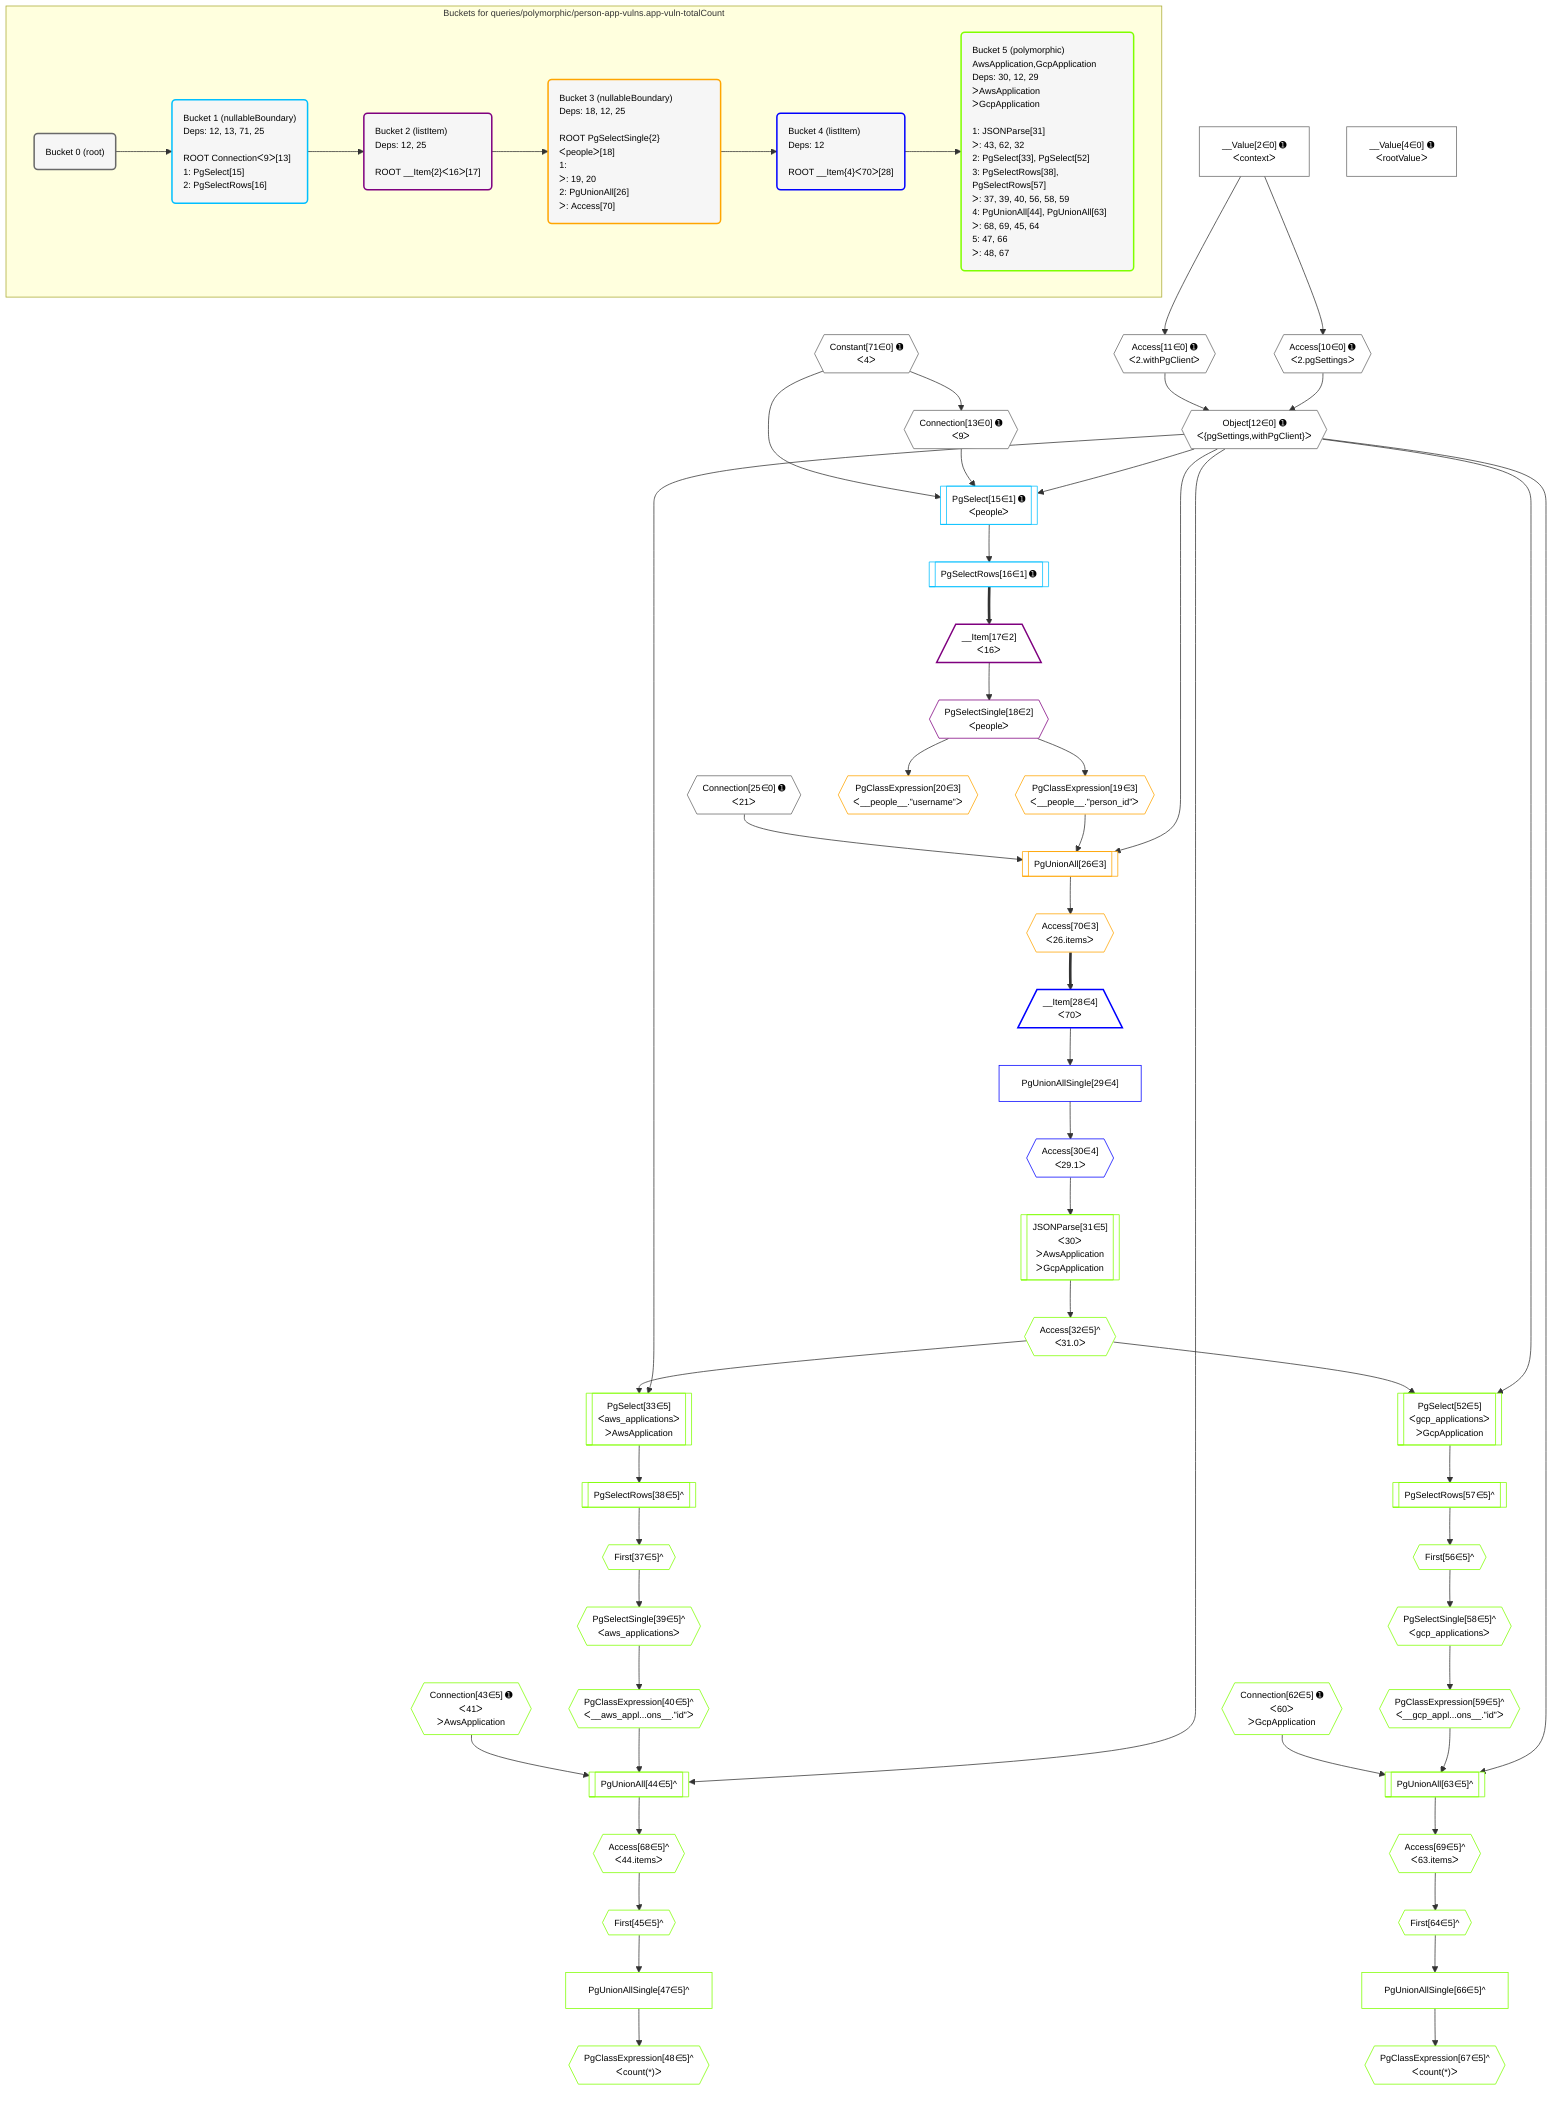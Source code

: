 %%{init: {'themeVariables': { 'fontSize': '12px'}}}%%
graph TD
    classDef path fill:#eee,stroke:#000,color:#000
    classDef plan fill:#fff,stroke-width:1px,color:#000
    classDef itemplan fill:#fff,stroke-width:2px,color:#000
    classDef unbatchedplan fill:#dff,stroke-width:1px,color:#000
    classDef sideeffectplan fill:#fcc,stroke-width:2px,color:#000
    classDef bucket fill:#f6f6f6,color:#000,stroke-width:2px,text-align:left


    %% plan dependencies
    Object12{{"Object[12∈0] ➊<br />ᐸ{pgSettings,withPgClient}ᐳ"}}:::plan
    Access10{{"Access[10∈0] ➊<br />ᐸ2.pgSettingsᐳ"}}:::plan
    Access11{{"Access[11∈0] ➊<br />ᐸ2.withPgClientᐳ"}}:::plan
    Access10 & Access11 --> Object12
    __Value2["__Value[2∈0] ➊<br />ᐸcontextᐳ"]:::plan
    __Value2 --> Access10
    __Value2 --> Access11
    Connection13{{"Connection[13∈0] ➊<br />ᐸ9ᐳ"}}:::plan
    Constant71{{"Constant[71∈0] ➊<br />ᐸ4ᐳ"}}:::plan
    Constant71 --> Connection13
    __Value4["__Value[4∈0] ➊<br />ᐸrootValueᐳ"]:::plan
    Connection25{{"Connection[25∈0] ➊<br />ᐸ21ᐳ"}}:::plan
    PgSelect15[["PgSelect[15∈1] ➊<br />ᐸpeopleᐳ"]]:::plan
    Object12 & Connection13 & Constant71 --> PgSelect15
    PgSelectRows16[["PgSelectRows[16∈1] ➊"]]:::plan
    PgSelect15 --> PgSelectRows16
    __Item17[/"__Item[17∈2]<br />ᐸ16ᐳ"\]:::itemplan
    PgSelectRows16 ==> __Item17
    PgSelectSingle18{{"PgSelectSingle[18∈2]<br />ᐸpeopleᐳ"}}:::plan
    __Item17 --> PgSelectSingle18
    PgUnionAll26[["PgUnionAll[26∈3]"]]:::plan
    PgClassExpression19{{"PgClassExpression[19∈3]<br />ᐸ__people__.”person_id”ᐳ"}}:::plan
    Object12 & PgClassExpression19 & Connection25 --> PgUnionAll26
    PgSelectSingle18 --> PgClassExpression19
    PgClassExpression20{{"PgClassExpression[20∈3]<br />ᐸ__people__.”username”ᐳ"}}:::plan
    PgSelectSingle18 --> PgClassExpression20
    Access70{{"Access[70∈3]<br />ᐸ26.itemsᐳ"}}:::plan
    PgUnionAll26 --> Access70
    __Item28[/"__Item[28∈4]<br />ᐸ70ᐳ"\]:::itemplan
    Access70 ==> __Item28
    PgUnionAllSingle29["PgUnionAllSingle[29∈4]"]:::plan
    __Item28 --> PgUnionAllSingle29
    Access30{{"Access[30∈4]<br />ᐸ29.1ᐳ"}}:::plan
    PgUnionAllSingle29 --> Access30
    PgUnionAll44[["PgUnionAll[44∈5]^"]]:::plan
    PgClassExpression40{{"PgClassExpression[40∈5]^<br />ᐸ__aws_appl...ons__.”id”ᐳ"}}:::plan
    Connection43{{"Connection[43∈5] ➊<br />ᐸ41ᐳ<br />ᐳAwsApplication"}}:::plan
    Object12 & PgClassExpression40 & Connection43 --> PgUnionAll44
    PgUnionAll63[["PgUnionAll[63∈5]^"]]:::plan
    PgClassExpression59{{"PgClassExpression[59∈5]^<br />ᐸ__gcp_appl...ons__.”id”ᐳ"}}:::plan
    Connection62{{"Connection[62∈5] ➊<br />ᐸ60ᐳ<br />ᐳGcpApplication"}}:::plan
    Object12 & PgClassExpression59 & Connection62 --> PgUnionAll63
    PgSelect33[["PgSelect[33∈5]<br />ᐸaws_applicationsᐳ<br />ᐳAwsApplication"]]:::plan
    Access32{{"Access[32∈5]^<br />ᐸ31.0ᐳ"}}:::plan
    Object12 & Access32 --> PgSelect33
    PgSelect52[["PgSelect[52∈5]<br />ᐸgcp_applicationsᐳ<br />ᐳGcpApplication"]]:::plan
    Object12 & Access32 --> PgSelect52
    JSONParse31[["JSONParse[31∈5]<br />ᐸ30ᐳ<br />ᐳAwsApplication<br />ᐳGcpApplication"]]:::plan
    Access30 --> JSONParse31
    JSONParse31 --> Access32
    First37{{"First[37∈5]^"}}:::plan
    PgSelectRows38[["PgSelectRows[38∈5]^"]]:::plan
    PgSelectRows38 --> First37
    PgSelect33 --> PgSelectRows38
    PgSelectSingle39{{"PgSelectSingle[39∈5]^<br />ᐸaws_applicationsᐳ"}}:::plan
    First37 --> PgSelectSingle39
    PgSelectSingle39 --> PgClassExpression40
    First45{{"First[45∈5]^"}}:::plan
    Access68{{"Access[68∈5]^<br />ᐸ44.itemsᐳ"}}:::plan
    Access68 --> First45
    PgUnionAllSingle47["PgUnionAllSingle[47∈5]^"]:::plan
    First45 --> PgUnionAllSingle47
    PgClassExpression48{{"PgClassExpression[48∈5]^<br />ᐸcount(*)ᐳ"}}:::plan
    PgUnionAllSingle47 --> PgClassExpression48
    First56{{"First[56∈5]^"}}:::plan
    PgSelectRows57[["PgSelectRows[57∈5]^"]]:::plan
    PgSelectRows57 --> First56
    PgSelect52 --> PgSelectRows57
    PgSelectSingle58{{"PgSelectSingle[58∈5]^<br />ᐸgcp_applicationsᐳ"}}:::plan
    First56 --> PgSelectSingle58
    PgSelectSingle58 --> PgClassExpression59
    First64{{"First[64∈5]^"}}:::plan
    Access69{{"Access[69∈5]^<br />ᐸ63.itemsᐳ"}}:::plan
    Access69 --> First64
    PgUnionAllSingle66["PgUnionAllSingle[66∈5]^"]:::plan
    First64 --> PgUnionAllSingle66
    PgClassExpression67{{"PgClassExpression[67∈5]^<br />ᐸcount(*)ᐳ"}}:::plan
    PgUnionAllSingle66 --> PgClassExpression67
    PgUnionAll44 --> Access68
    PgUnionAll63 --> Access69

    %% define steps

    subgraph "Buckets for queries/polymorphic/person-app-vulns.app-vuln-totalCount"
    Bucket0("Bucket 0 (root)"):::bucket
    classDef bucket0 stroke:#696969
    class Bucket0,__Value2,__Value4,Access10,Access11,Object12,Connection13,Connection25,Constant71 bucket0
    Bucket1("Bucket 1 (nullableBoundary)<br />Deps: 12, 13, 71, 25<br /><br />ROOT Connectionᐸ9ᐳ[13]<br />1: PgSelect[15]<br />2: PgSelectRows[16]"):::bucket
    classDef bucket1 stroke:#00bfff
    class Bucket1,PgSelect15,PgSelectRows16 bucket1
    Bucket2("Bucket 2 (listItem)<br />Deps: 12, 25<br /><br />ROOT __Item{2}ᐸ16ᐳ[17]"):::bucket
    classDef bucket2 stroke:#7f007f
    class Bucket2,__Item17,PgSelectSingle18 bucket2
    Bucket3("Bucket 3 (nullableBoundary)<br />Deps: 18, 12, 25<br /><br />ROOT PgSelectSingle{2}ᐸpeopleᐳ[18]<br />1: <br />ᐳ: 19, 20<br />2: PgUnionAll[26]<br />ᐳ: Access[70]"):::bucket
    classDef bucket3 stroke:#ffa500
    class Bucket3,PgClassExpression19,PgClassExpression20,PgUnionAll26,Access70 bucket3
    Bucket4("Bucket 4 (listItem)<br />Deps: 12<br /><br />ROOT __Item{4}ᐸ70ᐳ[28]"):::bucket
    classDef bucket4 stroke:#0000ff
    class Bucket4,__Item28,PgUnionAllSingle29,Access30 bucket4
    Bucket5("Bucket 5 (polymorphic)<br />AwsApplication,GcpApplication<br />Deps: 30, 12, 29<br />ᐳAwsApplication<br />ᐳGcpApplication<br /><br />1: JSONParse[31]<br />ᐳ: 43, 62, 32<br />2: PgSelect[33], PgSelect[52]<br />3: PgSelectRows[38], PgSelectRows[57]<br />ᐳ: 37, 39, 40, 56, 58, 59<br />4: PgUnionAll[44], PgUnionAll[63]<br />ᐳ: 68, 69, 45, 64<br />5: 47, 66<br />ᐳ: 48, 67"):::bucket
    classDef bucket5 stroke:#7fff00
    class Bucket5,JSONParse31,Access32,PgSelect33,First37,PgSelectRows38,PgSelectSingle39,PgClassExpression40,Connection43,PgUnionAll44,First45,PgUnionAllSingle47,PgClassExpression48,PgSelect52,First56,PgSelectRows57,PgSelectSingle58,PgClassExpression59,Connection62,PgUnionAll63,First64,PgUnionAllSingle66,PgClassExpression67,Access68,Access69 bucket5
    Bucket0 --> Bucket1
    Bucket1 --> Bucket2
    Bucket2 --> Bucket3
    Bucket3 --> Bucket4
    Bucket4 --> Bucket5
    end